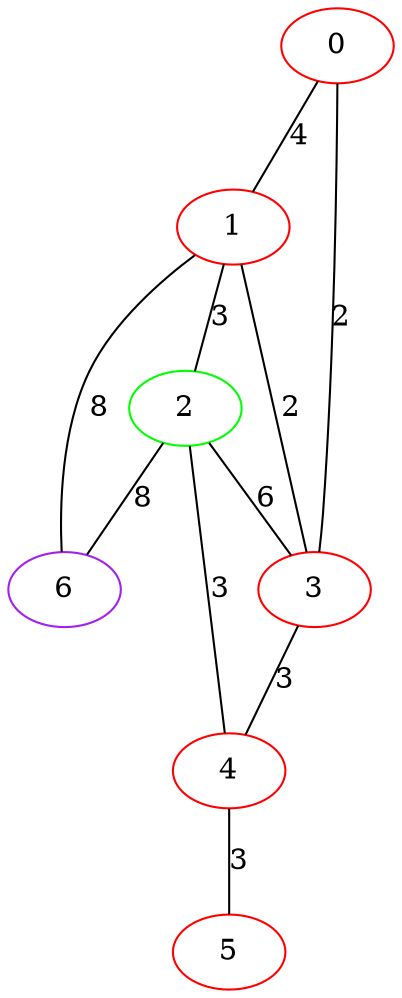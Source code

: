 graph "" {
0 [color=red, weight=1];
1 [color=red, weight=1];
2 [color=green, weight=2];
3 [color=red, weight=1];
4 [color=red, weight=1];
5 [color=red, weight=1];
6 [color=purple, weight=4];
0 -- 1  [key=0, label=4];
0 -- 3  [key=0, label=2];
1 -- 2  [key=0, label=3];
1 -- 3  [key=0, label=2];
1 -- 6  [key=0, label=8];
2 -- 3  [key=0, label=6];
2 -- 4  [key=0, label=3];
2 -- 6  [key=0, label=8];
3 -- 4  [key=0, label=3];
4 -- 5  [key=0, label=3];
}
